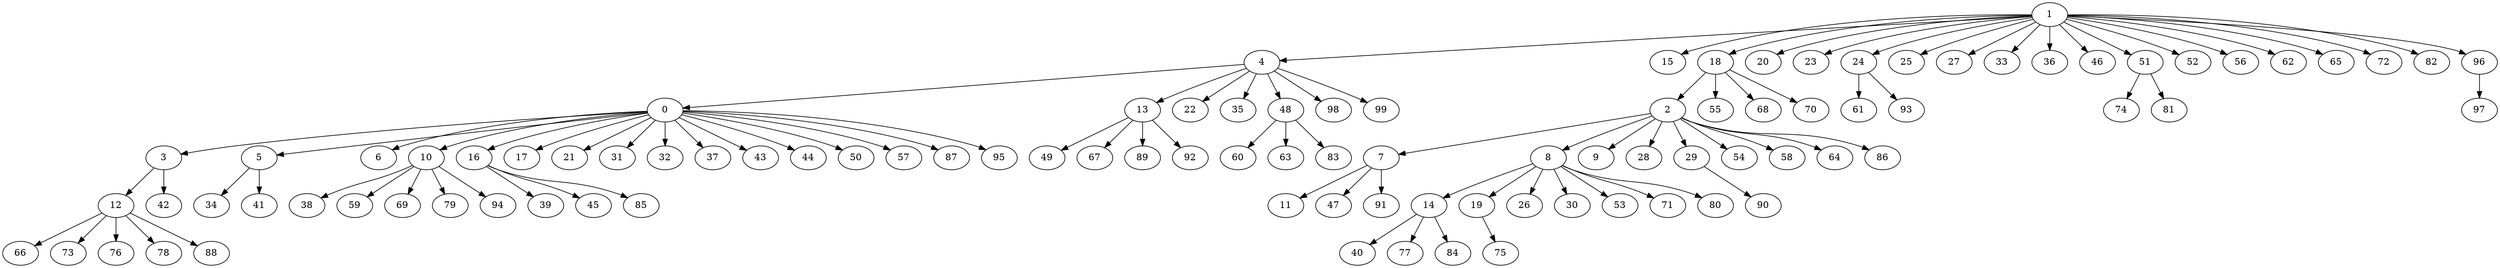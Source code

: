 digraph {
  1 -> 4;
  1 -> 15;
  1 -> 18;
  1 -> 20;
  1 -> 23;
  1 -> 24;
  1 -> 25;
  1 -> 27;
  1 -> 33;
  1 -> 36;
  1 -> 46;
  1 -> 51;
  1 -> 52;
  1 -> 56;
  1 -> 62;
  1 -> 65;
  1 -> 72;
  1 -> 82;
  1 -> 96;
  4 -> 0;
  4 -> 13;
  4 -> 22;
  4 -> 35;
  4 -> 48;
  4 -> 98;
  4 -> 99;
  18 -> 2;
  18 -> 55;
  18 -> 68;
  18 -> 70;
  24 -> 61;
  24 -> 93;
  51 -> 74;
  51 -> 81;
  96 -> 97;
  0 -> 3;
  0 -> 5;
  0 -> 6;
  0 -> 10;
  0 -> 16;
  0 -> 17;
  0 -> 21;
  0 -> 31;
  0 -> 32;
  0 -> 37;
  0 -> 43;
  0 -> 44;
  0 -> 50;
  0 -> 57;
  0 -> 87;
  0 -> 95;
  13 -> 49;
  13 -> 67;
  13 -> 89;
  13 -> 92;
  48 -> 60;
  48 -> 63;
  48 -> 83;
  2 -> 7;
  2 -> 8;
  2 -> 9;
  2 -> 28;
  2 -> 29;
  2 -> 54;
  2 -> 58;
  2 -> 64;
  2 -> 86;
  3 -> 12;
  3 -> 42;
  5 -> 34;
  5 -> 41;
  10 -> 38;
  10 -> 59;
  10 -> 69;
  10 -> 79;
  10 -> 94;
  16 -> 39;
  16 -> 45;
  16 -> 85;
  7 -> 11;
  7 -> 47;
  7 -> 91;
  8 -> 14;
  8 -> 19;
  8 -> 26;
  8 -> 30;
  8 -> 53;
  8 -> 71;
  8 -> 80;
  29 -> 90;
  12 -> 66;
  12 -> 73;
  12 -> 76;
  12 -> 78;
  12 -> 88;
  14 -> 40;
  14 -> 77;
  14 -> 84;
  19 -> 75;
}